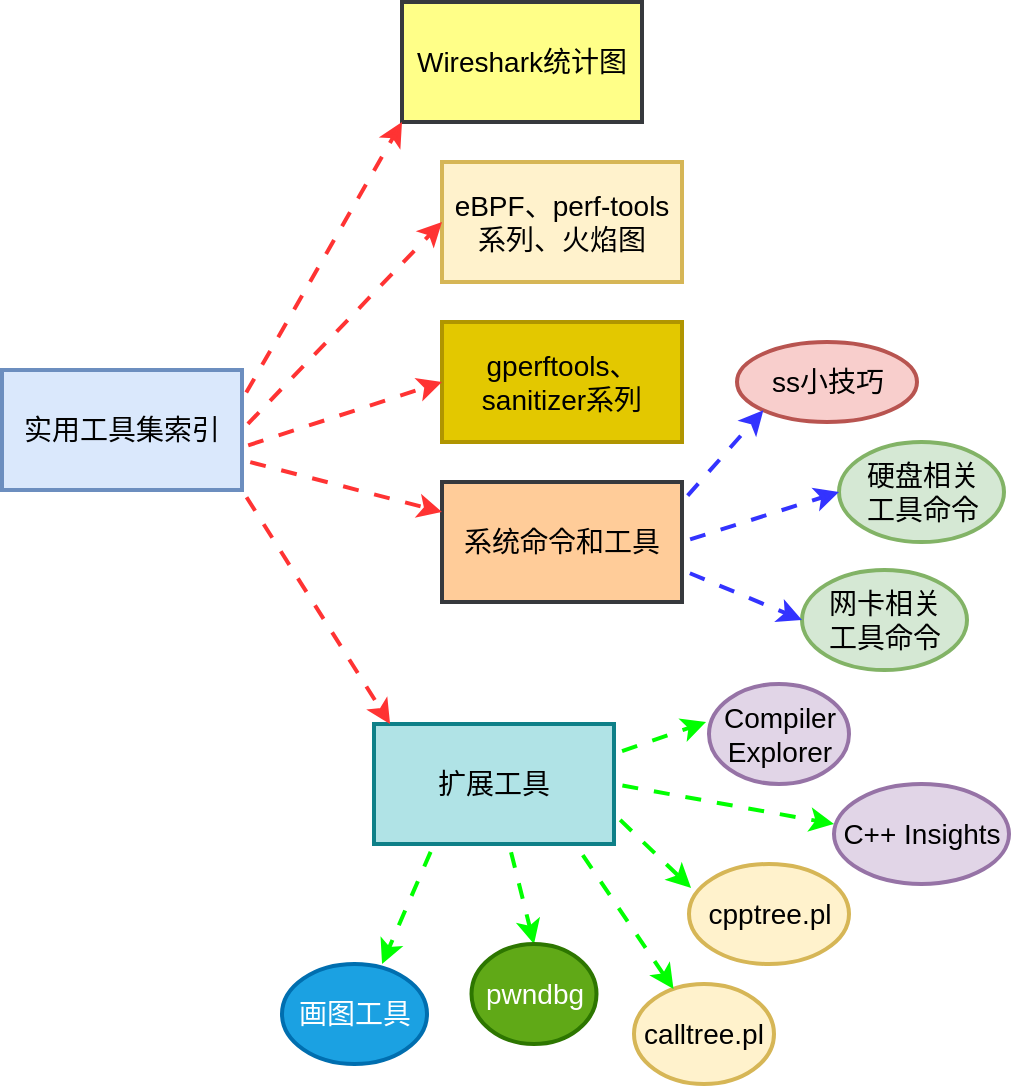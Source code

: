 <mxfile version="26.2.13">
  <diagram name="第 1 页" id="9HLTsAWd44544eCJhHcl">
    <mxGraphModel dx="876" dy="1619" grid="1" gridSize="10" guides="1" tooltips="1" connect="1" arrows="1" fold="1" page="1" pageScale="1" pageWidth="827" pageHeight="1169" math="0" shadow="0">
      <root>
        <mxCell id="0" />
        <mxCell id="1" parent="0" />
        <mxCell id="cRpgGnE1zXx4gKgvkWlv-2" value="实用工具集索引" style="whiteSpace=wrap;html=1;fillColor=#dae8fc;strokeColor=#6c8ebf;strokeWidth=2;fontSize=14;" parent="1" vertex="1">
          <mxGeometry x="180" y="180" width="120" height="60" as="geometry" />
        </mxCell>
        <mxCell id="cRpgGnE1zXx4gKgvkWlv-4" value="Wireshark统计图" style="whiteSpace=wrap;html=1;strokeColor=#36393d;strokeWidth=2;align=center;verticalAlign=middle;fontFamily=Helvetica;fontSize=14;fillColor=#ffff88;" parent="1" vertex="1">
          <mxGeometry x="380" y="-4" width="120" height="60" as="geometry" />
        </mxCell>
        <mxCell id="cRpgGnE1zXx4gKgvkWlv-5" value="eBPF、perf-tools系列、火焰图" style="whiteSpace=wrap;html=1;strokeColor=#d6b656;strokeWidth=2;align=center;verticalAlign=middle;fontFamily=Helvetica;fontSize=14;fillColor=#fff2cc;" parent="1" vertex="1">
          <mxGeometry x="400" y="76" width="120" height="60" as="geometry" />
        </mxCell>
        <mxCell id="cRpgGnE1zXx4gKgvkWlv-6" value="系统命令和工具" style="whiteSpace=wrap;html=1;strokeColor=#36393d;strokeWidth=2;align=center;verticalAlign=middle;fontFamily=Helvetica;fontSize=14;fillColor=#ffcc99;" parent="1" vertex="1">
          <mxGeometry x="400" y="236" width="120" height="60" as="geometry" />
        </mxCell>
        <mxCell id="cRpgGnE1zXx4gKgvkWlv-49" style="edgeStyle=none;shape=connector;rounded=0;orthogonalLoop=1;jettySize=auto;html=1;entryX=0.5;entryY=0;entryDx=0;entryDy=0;strokeColor=#00FF00;strokeWidth=2;align=center;verticalAlign=middle;fontFamily=Helvetica;fontSize=14;fontColor=default;labelBackgroundColor=none;endArrow=classic;flowAnimation=1;" parent="1" source="cRpgGnE1zXx4gKgvkWlv-7" target="cRpgGnE1zXx4gKgvkWlv-25" edge="1">
          <mxGeometry relative="1" as="geometry" />
        </mxCell>
        <mxCell id="cRpgGnE1zXx4gKgvkWlv-7" value="扩展工具" style="whiteSpace=wrap;html=1;strokeColor=#0e8088;strokeWidth=2;align=center;verticalAlign=middle;fontFamily=Helvetica;fontSize=14;fillColor=#b0e3e6;" parent="1" vertex="1">
          <mxGeometry x="366" y="357" width="120" height="60" as="geometry" />
        </mxCell>
        <mxCell id="cRpgGnE1zXx4gKgvkWlv-8" value="" style="edgeStyle=none;orthogonalLoop=1;jettySize=auto;html=1;rounded=0;fontFamily=Helvetica;fontSize=14;fontColor=default;exitX=1;exitY=0.25;exitDx=0;exitDy=0;entryX=0;entryY=1;entryDx=0;entryDy=0;strokeWidth=2;strokeColor=#FF3333;flowAnimation=1;" parent="1" source="cRpgGnE1zXx4gKgvkWlv-2" target="cRpgGnE1zXx4gKgvkWlv-4" edge="1">
          <mxGeometry width="80" relative="1" as="geometry">
            <mxPoint x="340" y="170" as="sourcePoint" />
            <mxPoint x="420" y="170" as="targetPoint" />
            <Array as="points" />
          </mxGeometry>
        </mxCell>
        <mxCell id="cRpgGnE1zXx4gKgvkWlv-10" value="" style="edgeStyle=none;orthogonalLoop=1;jettySize=auto;html=1;rounded=0;strokeColor=#FF3333;strokeWidth=2;align=center;verticalAlign=middle;fontFamily=Helvetica;fontSize=14;fontColor=default;labelBackgroundColor=default;endArrow=classic;flowAnimation=1;exitX=1;exitY=0.5;exitDx=0;exitDy=0;entryX=0;entryY=0.5;entryDx=0;entryDy=0;" parent="1" source="cRpgGnE1zXx4gKgvkWlv-2" target="cRpgGnE1zXx4gKgvkWlv-5" edge="1">
          <mxGeometry width="80" relative="1" as="geometry">
            <mxPoint x="330" y="180" as="sourcePoint" />
            <mxPoint x="410" y="180" as="targetPoint" />
            <Array as="points" />
          </mxGeometry>
        </mxCell>
        <mxCell id="cRpgGnE1zXx4gKgvkWlv-11" value="" style="edgeStyle=none;orthogonalLoop=1;jettySize=auto;html=1;rounded=0;strokeColor=#FF3333;strokeWidth=2;align=center;verticalAlign=middle;fontFamily=Helvetica;fontSize=14;fontColor=default;labelBackgroundColor=default;endArrow=classic;flowAnimation=1;exitX=1;exitY=0.75;exitDx=0;exitDy=0;entryX=0;entryY=0.25;entryDx=0;entryDy=0;" parent="1" source="cRpgGnE1zXx4gKgvkWlv-2" target="cRpgGnE1zXx4gKgvkWlv-6" edge="1">
          <mxGeometry width="80" relative="1" as="geometry">
            <mxPoint x="340" y="220" as="sourcePoint" />
            <mxPoint x="420" y="220" as="targetPoint" />
            <Array as="points" />
          </mxGeometry>
        </mxCell>
        <mxCell id="cRpgGnE1zXx4gKgvkWlv-12" value="" style="edgeStyle=none;orthogonalLoop=1;jettySize=auto;html=1;rounded=0;strokeColor=#FF3333;strokeWidth=2;align=center;verticalAlign=middle;fontFamily=Helvetica;fontSize=14;fontColor=default;labelBackgroundColor=default;endArrow=classic;flowAnimation=1;exitX=1;exitY=1;exitDx=0;exitDy=0;entryX=0.067;entryY=0;entryDx=0;entryDy=0;entryPerimeter=0;" parent="1" source="cRpgGnE1zXx4gKgvkWlv-2" target="cRpgGnE1zXx4gKgvkWlv-7" edge="1">
          <mxGeometry width="80" relative="1" as="geometry">
            <mxPoint x="340" y="250" as="sourcePoint" />
            <mxPoint x="420" y="250" as="targetPoint" />
            <Array as="points" />
          </mxGeometry>
        </mxCell>
        <mxCell id="cRpgGnE1zXx4gKgvkWlv-17" value="gperftools、sanitizer系列" style="whiteSpace=wrap;html=1;strokeColor=#B09500;strokeWidth=2;align=center;verticalAlign=middle;fontFamily=Helvetica;fontSize=14;labelBackgroundColor=none;fillColor=#e3c800;fontColor=#000000;" parent="1" vertex="1">
          <mxGeometry x="400" y="156" width="120" height="60" as="geometry" />
        </mxCell>
        <mxCell id="cRpgGnE1zXx4gKgvkWlv-18" value="" style="edgeStyle=none;orthogonalLoop=1;jettySize=auto;html=1;rounded=0;strokeColor=#FF3333;strokeWidth=2;align=center;verticalAlign=middle;fontFamily=Helvetica;fontSize=14;fontColor=default;labelBackgroundColor=none;endArrow=classic;flowAnimation=1;exitX=0.992;exitY=0.65;exitDx=0;exitDy=0;exitPerimeter=0;entryX=0;entryY=0.5;entryDx=0;entryDy=0;" parent="1" source="cRpgGnE1zXx4gKgvkWlv-2" target="cRpgGnE1zXx4gKgvkWlv-17" edge="1">
          <mxGeometry width="80" relative="1" as="geometry">
            <mxPoint x="320" y="200" as="sourcePoint" />
            <mxPoint x="400" y="200" as="targetPoint" />
            <Array as="points" />
          </mxGeometry>
        </mxCell>
        <mxCell id="cRpgGnE1zXx4gKgvkWlv-25" value="pwndbg" style="ellipse;whiteSpace=wrap;html=1;strokeColor=#2D7600;strokeWidth=2;align=center;verticalAlign=middle;fontFamily=Helvetica;fontSize=14;fontColor=#ffffff;labelBackgroundColor=none;fillColor=#60a917;" parent="1" vertex="1">
          <mxGeometry x="414.75" y="467" width="62.5" height="50" as="geometry" />
        </mxCell>
        <mxCell id="cRpgGnE1zXx4gKgvkWlv-28" value="ss小技巧" style="ellipse;whiteSpace=wrap;html=1;strokeColor=#b85450;strokeWidth=2;align=center;verticalAlign=middle;fontFamily=Helvetica;fontSize=14;labelBackgroundColor=none;fillColor=#f8cecc;" parent="1" vertex="1">
          <mxGeometry x="547.5" y="166" width="90" height="40" as="geometry" />
        </mxCell>
        <mxCell id="cRpgGnE1zXx4gKgvkWlv-29" value="硬盘相关&lt;div&gt;工具命令&lt;/div&gt;" style="ellipse;whiteSpace=wrap;html=1;strokeWidth=2;align=center;verticalAlign=middle;fontFamily=Helvetica;fontSize=14;labelBackgroundColor=none;fillColor=#d5e8d4;strokeColor=#82b366;" parent="1" vertex="1">
          <mxGeometry x="598.5" y="216" width="82.5" height="50" as="geometry" />
        </mxCell>
        <mxCell id="cRpgGnE1zXx4gKgvkWlv-30" value="Compiler Explorer" style="ellipse;whiteSpace=wrap;html=1;strokeColor=#9673a6;strokeWidth=2;align=center;verticalAlign=middle;fontFamily=Helvetica;fontSize=14;labelBackgroundColor=none;fillColor=#e1d5e7;" parent="1" vertex="1">
          <mxGeometry x="533.5" y="337" width="70" height="50" as="geometry" />
        </mxCell>
        <mxCell id="cRpgGnE1zXx4gKgvkWlv-31" value="C++ Insights" style="ellipse;whiteSpace=wrap;html=1;strokeColor=#9673a6;strokeWidth=2;align=center;verticalAlign=middle;fontFamily=Helvetica;fontSize=14;labelBackgroundColor=none;fillColor=#e1d5e7;" parent="1" vertex="1">
          <mxGeometry x="596" y="387" width="87.5" height="50" as="geometry" />
        </mxCell>
        <mxCell id="cRpgGnE1zXx4gKgvkWlv-35" value="calltree.pl" style="ellipse;whiteSpace=wrap;html=1;strokeColor=#d6b656;strokeWidth=2;align=center;verticalAlign=middle;fontFamily=Helvetica;fontSize=14;labelBackgroundColor=none;fillColor=#fff2cc;" parent="1" vertex="1">
          <mxGeometry x="496" y="487" width="70" height="50" as="geometry" />
        </mxCell>
        <mxCell id="cRpgGnE1zXx4gKgvkWlv-36" value="cpptree.pl" style="ellipse;whiteSpace=wrap;html=1;strokeColor=#d6b656;strokeWidth=2;align=center;verticalAlign=middle;fontFamily=Helvetica;fontSize=14;labelBackgroundColor=none;fillColor=#fff2cc;" parent="1" vertex="1">
          <mxGeometry x="523.5" y="427" width="80" height="50" as="geometry" />
        </mxCell>
        <mxCell id="cRpgGnE1zXx4gKgvkWlv-38" value="" style="edgeStyle=none;orthogonalLoop=1;jettySize=auto;html=1;rounded=0;strokeColor=#3333FF;strokeWidth=2;align=center;verticalAlign=middle;fontFamily=Helvetica;fontSize=14;fontColor=default;labelBackgroundColor=none;endArrow=classic;flowAnimation=1;entryX=0;entryY=1;entryDx=0;entryDy=0;fillColor=#6a00ff;" parent="1" target="cRpgGnE1zXx4gKgvkWlv-28" edge="1">
          <mxGeometry width="80" relative="1" as="geometry">
            <mxPoint x="520" y="246" as="sourcePoint" />
            <mxPoint x="600" y="246" as="targetPoint" />
            <Array as="points" />
          </mxGeometry>
        </mxCell>
        <mxCell id="cRpgGnE1zXx4gKgvkWlv-39" value="" style="edgeStyle=none;orthogonalLoop=1;jettySize=auto;html=1;rounded=0;strokeColor=#3333FF;strokeWidth=2;align=center;verticalAlign=middle;fontFamily=Helvetica;fontSize=14;fontColor=default;labelBackgroundColor=none;endArrow=classic;flowAnimation=1;exitX=1;exitY=0.5;exitDx=0;exitDy=0;entryX=0;entryY=0.5;entryDx=0;entryDy=0;" parent="1" source="cRpgGnE1zXx4gKgvkWlv-6" target="cRpgGnE1zXx4gKgvkWlv-29" edge="1">
          <mxGeometry width="80" relative="1" as="geometry">
            <mxPoint x="540" y="266" as="sourcePoint" />
            <mxPoint x="620" y="266" as="targetPoint" />
            <Array as="points" />
          </mxGeometry>
        </mxCell>
        <mxCell id="cRpgGnE1zXx4gKgvkWlv-41" value="" style="edgeStyle=none;orthogonalLoop=1;jettySize=auto;html=1;rounded=0;strokeColor=#00FF00;strokeWidth=2;align=center;verticalAlign=middle;fontFamily=Helvetica;fontSize=14;fontColor=default;labelBackgroundColor=none;endArrow=classic;flowAnimation=1;exitX=1;exitY=0.25;exitDx=0;exitDy=0;entryX=-0.021;entryY=0.38;entryDx=0;entryDy=0;entryPerimeter=0;" parent="1" source="cRpgGnE1zXx4gKgvkWlv-7" target="cRpgGnE1zXx4gKgvkWlv-30" edge="1">
          <mxGeometry width="80" relative="1" as="geometry">
            <mxPoint x="496" y="367" as="sourcePoint" />
            <mxPoint x="576" y="367" as="targetPoint" />
            <Array as="points" />
          </mxGeometry>
        </mxCell>
        <mxCell id="cRpgGnE1zXx4gKgvkWlv-43" value="" style="edgeStyle=none;orthogonalLoop=1;jettySize=auto;html=1;rounded=0;strokeColor=#00FF00;strokeWidth=2;align=center;verticalAlign=middle;fontFamily=Helvetica;fontSize=14;fontColor=default;labelBackgroundColor=none;endArrow=classic;flowAnimation=1;exitX=1;exitY=0.5;exitDx=0;exitDy=0;" parent="1" source="cRpgGnE1zXx4gKgvkWlv-7" edge="1">
          <mxGeometry width="80" relative="1" as="geometry">
            <mxPoint x="526" y="407" as="sourcePoint" />
            <mxPoint x="596" y="407" as="targetPoint" />
            <Array as="points" />
          </mxGeometry>
        </mxCell>
        <mxCell id="cRpgGnE1zXx4gKgvkWlv-46" value="" style="edgeStyle=none;orthogonalLoop=1;jettySize=auto;html=1;rounded=0;strokeColor=#00FF00;strokeWidth=2;align=center;verticalAlign=middle;fontFamily=Helvetica;fontSize=14;fontColor=default;labelBackgroundColor=none;endArrow=classic;flowAnimation=1;exitX=0.85;exitY=1.033;exitDx=0;exitDy=0;exitPerimeter=0;" parent="1" source="cRpgGnE1zXx4gKgvkWlv-7" target="cRpgGnE1zXx4gKgvkWlv-35" edge="1">
          <mxGeometry width="80" relative="1" as="geometry">
            <mxPoint x="466" y="437" as="sourcePoint" />
            <mxPoint x="546" y="437" as="targetPoint" />
            <Array as="points" />
          </mxGeometry>
        </mxCell>
        <mxCell id="cRpgGnE1zXx4gKgvkWlv-48" value="" style="edgeStyle=none;orthogonalLoop=1;jettySize=auto;html=1;rounded=0;strokeColor=#00FF00;strokeWidth=2;align=center;verticalAlign=middle;fontFamily=Helvetica;fontSize=14;fontColor=default;labelBackgroundColor=none;endArrow=classic;flowAnimation=1;exitX=1;exitY=0.75;exitDx=0;exitDy=0;entryX=0.013;entryY=0.24;entryDx=0;entryDy=0;entryPerimeter=0;" parent="1" source="cRpgGnE1zXx4gKgvkWlv-7" target="cRpgGnE1zXx4gKgvkWlv-36" edge="1">
          <mxGeometry width="80" relative="1" as="geometry">
            <mxPoint x="496" y="407" as="sourcePoint" />
            <mxPoint x="576" y="407" as="targetPoint" />
            <Array as="points" />
          </mxGeometry>
        </mxCell>
        <mxCell id="7cE2SFHwFAR3iqkUsJ3R-5" value="网卡相关&lt;div&gt;工具命令&lt;/div&gt;" style="ellipse;whiteSpace=wrap;html=1;strokeWidth=2;align=center;verticalAlign=middle;fontFamily=Helvetica;fontSize=14;labelBackgroundColor=none;fillColor=#d5e8d4;strokeColor=#82b366;" vertex="1" parent="1">
          <mxGeometry x="580" y="280" width="82.5" height="50" as="geometry" />
        </mxCell>
        <mxCell id="7cE2SFHwFAR3iqkUsJ3R-7" value="" style="edgeStyle=none;orthogonalLoop=1;jettySize=auto;html=1;rounded=0;strokeColor=#3333FF;strokeWidth=2;align=center;verticalAlign=middle;fontFamily=Helvetica;fontSize=14;fontColor=default;labelBackgroundColor=none;endArrow=classic;flowAnimation=1;exitX=1;exitY=0.733;exitDx=0;exitDy=0;entryX=0;entryY=0.5;entryDx=0;entryDy=0;exitPerimeter=0;" edge="1" parent="1" source="cRpgGnE1zXx4gKgvkWlv-6" target="7cE2SFHwFAR3iqkUsJ3R-5">
          <mxGeometry width="80" relative="1" as="geometry">
            <mxPoint x="530" y="276" as="sourcePoint" />
            <mxPoint x="609" y="251" as="targetPoint" />
            <Array as="points" />
          </mxGeometry>
        </mxCell>
        <mxCell id="7cE2SFHwFAR3iqkUsJ3R-8" value="画图工具" style="ellipse;whiteSpace=wrap;html=1;strokeColor=#006EAF;strokeWidth=2;align=center;verticalAlign=middle;fontFamily=Helvetica;fontSize=14;labelBackgroundColor=none;fillColor=#1ba1e2;fontColor=#ffffff;" vertex="1" parent="1">
          <mxGeometry x="320" y="477" width="72.5" height="50" as="geometry" />
        </mxCell>
        <mxCell id="7cE2SFHwFAR3iqkUsJ3R-9" style="edgeStyle=none;shape=connector;rounded=0;orthogonalLoop=1;jettySize=auto;html=1;entryX=0.69;entryY=0;entryDx=0;entryDy=0;strokeColor=#00FF00;strokeWidth=2;align=center;verticalAlign=middle;fontFamily=Helvetica;fontSize=14;fontColor=default;labelBackgroundColor=none;endArrow=classic;flowAnimation=1;exitX=0.25;exitY=1;exitDx=0;exitDy=0;entryPerimeter=0;" edge="1" parent="1" source="cRpgGnE1zXx4gKgvkWlv-7" target="7cE2SFHwFAR3iqkUsJ3R-8">
          <mxGeometry relative="1" as="geometry">
            <mxPoint x="444" y="427" as="sourcePoint" />
            <mxPoint x="456" y="477" as="targetPoint" />
          </mxGeometry>
        </mxCell>
      </root>
    </mxGraphModel>
  </diagram>
</mxfile>
